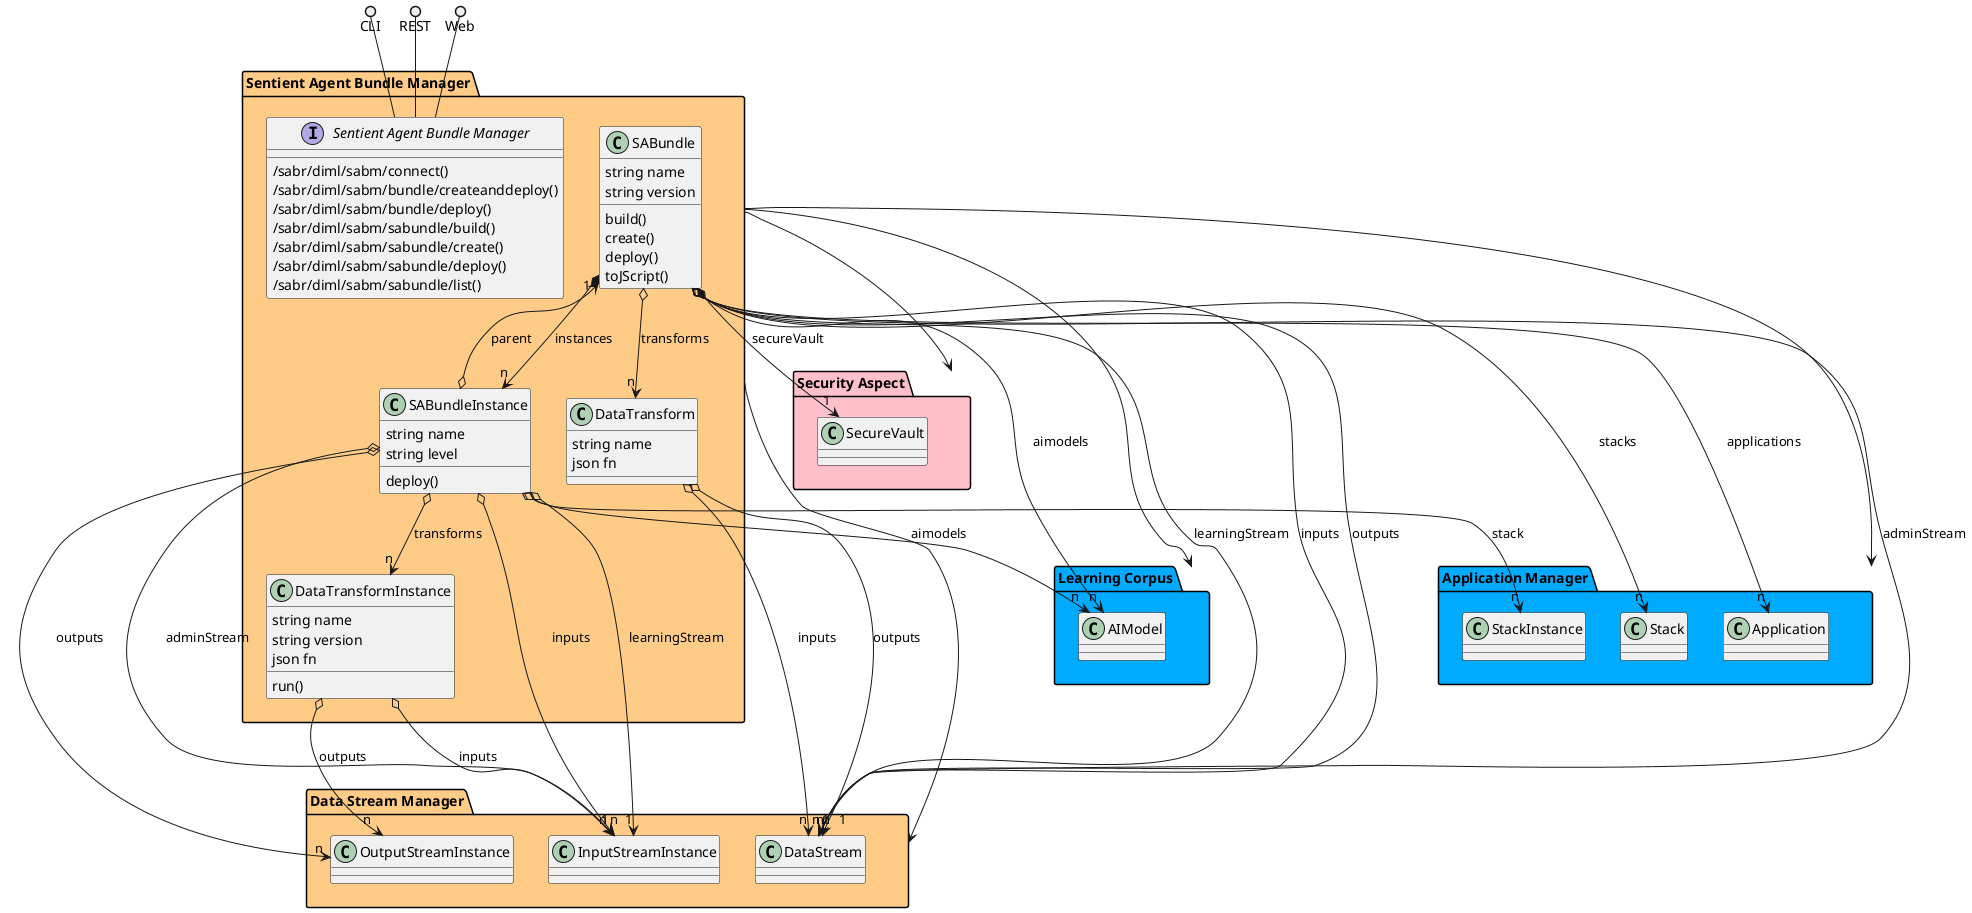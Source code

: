 @startuml


package "Data Stream Manager" #ffcc88 {
    
        class DataStream {
        }
    
        class InputStreamInstance {
        }
    
        class OutputStreamInstance {
        }
    }

package "Security Aspect" #pink {
    
        class SecureVault {
        }
    }

package "Application Manager" #00aaff {
    
        class Application {
        }
    
        class Stack {
        }
    
        class StackInstance {
        }
    }

package "Learning Corpus" #00aaff {
    
        class AIModel {
        }
    }

package "Sentient Agent Bundle Manager" #ffcc88 {
    
        class DataTransform {
        }
    
        class SABundleInstance {
        }
    
        class SABundle {
        }
    
        class DataTransformInstance {
        }
    }


package "Sentient Agent Bundle Manager" #ffcc88 {

    interface "Sentient Agent Bundle Manager" as i {
            /sabr/diml/sabm/connect()
            /sabr/diml/sabm/bundle/createanddeploy()
            /sabr/diml/sabm/bundle/deploy()
            /sabr/diml/sabm/sabundle/build()
            /sabr/diml/sabm/sabundle/create()
            /sabr/diml/sabm/sabundle/deploy()
            /sabr/diml/sabm/sabundle/list()
    
    }
}

CLI ()-- i
REST ()-- i
Web ()-- i

package "Sentient Agent Bundle Manager" #ffcc88 {
        class "DataTransform" {
                 string name
                 json fn
                    }
                DataTransform o--> "n" DataStream : inputs
                        DataTransform o--> "n" DataStream : outputs
            
    
    class "DataTransformInstance" {
                 string name
                 string version
                 json fn
                             run()
            }
                DataTransformInstance o--> "n" InputStreamInstance : inputs
                        DataTransformInstance o--> "n" OutputStreamInstance : outputs
            
    
    class "SABundle" {
                 string name
                 string version
                             build()
                     create()
                     deploy()
                     toJScript()
            }
                SABundle o--> "n" DataStream : inputs
                        SABundle o--> "n" DataStream : outputs
                        SABundle o--> "1" DataStream : learningStream
                        SABundle o--> "1" DataStream : adminStream
                        SABundle o--> "n" DataTransform : transforms
                        SABundle o--> "n" Application : applications
                        SABundle o--> "n" Stack : stacks
                        SABundle o--> "n" AIModel : aimodels
                        SABundle *--> "n" SABundleInstance : instances
                        SABundle *--> "1" SecureVault : secureVault
            
    
    class "SABundleInstance" {
                 string name
                 string level
                             deploy()
            }
                SABundleInstance o--> "1" SABundle : parent
                        SABundleInstance o--> "n" InputStreamInstance : inputs
                        SABundleInstance o--> "n" OutputStreamInstance : outputs
                        SABundleInstance o--> "1" InputStreamInstance : learningStream
                        SABundleInstance o--> "1" InputStreamInstance : adminStream
                        SABundleInstance o--> "n" StackInstance : stack
                        SABundleInstance o--> "n" AIModel : aimodels
                        SABundleInstance o--> "n" DataTransformInstance : transforms
            
    

}


    "Sentient Agent Bundle Manager" --> "Data Stream Manager"

    "Sentient Agent Bundle Manager" --> "Security Aspect"

    "Sentient Agent Bundle Manager" --> "Application Manager"

    "Sentient Agent Bundle Manager" --> "Learning Corpus"


@enduml
